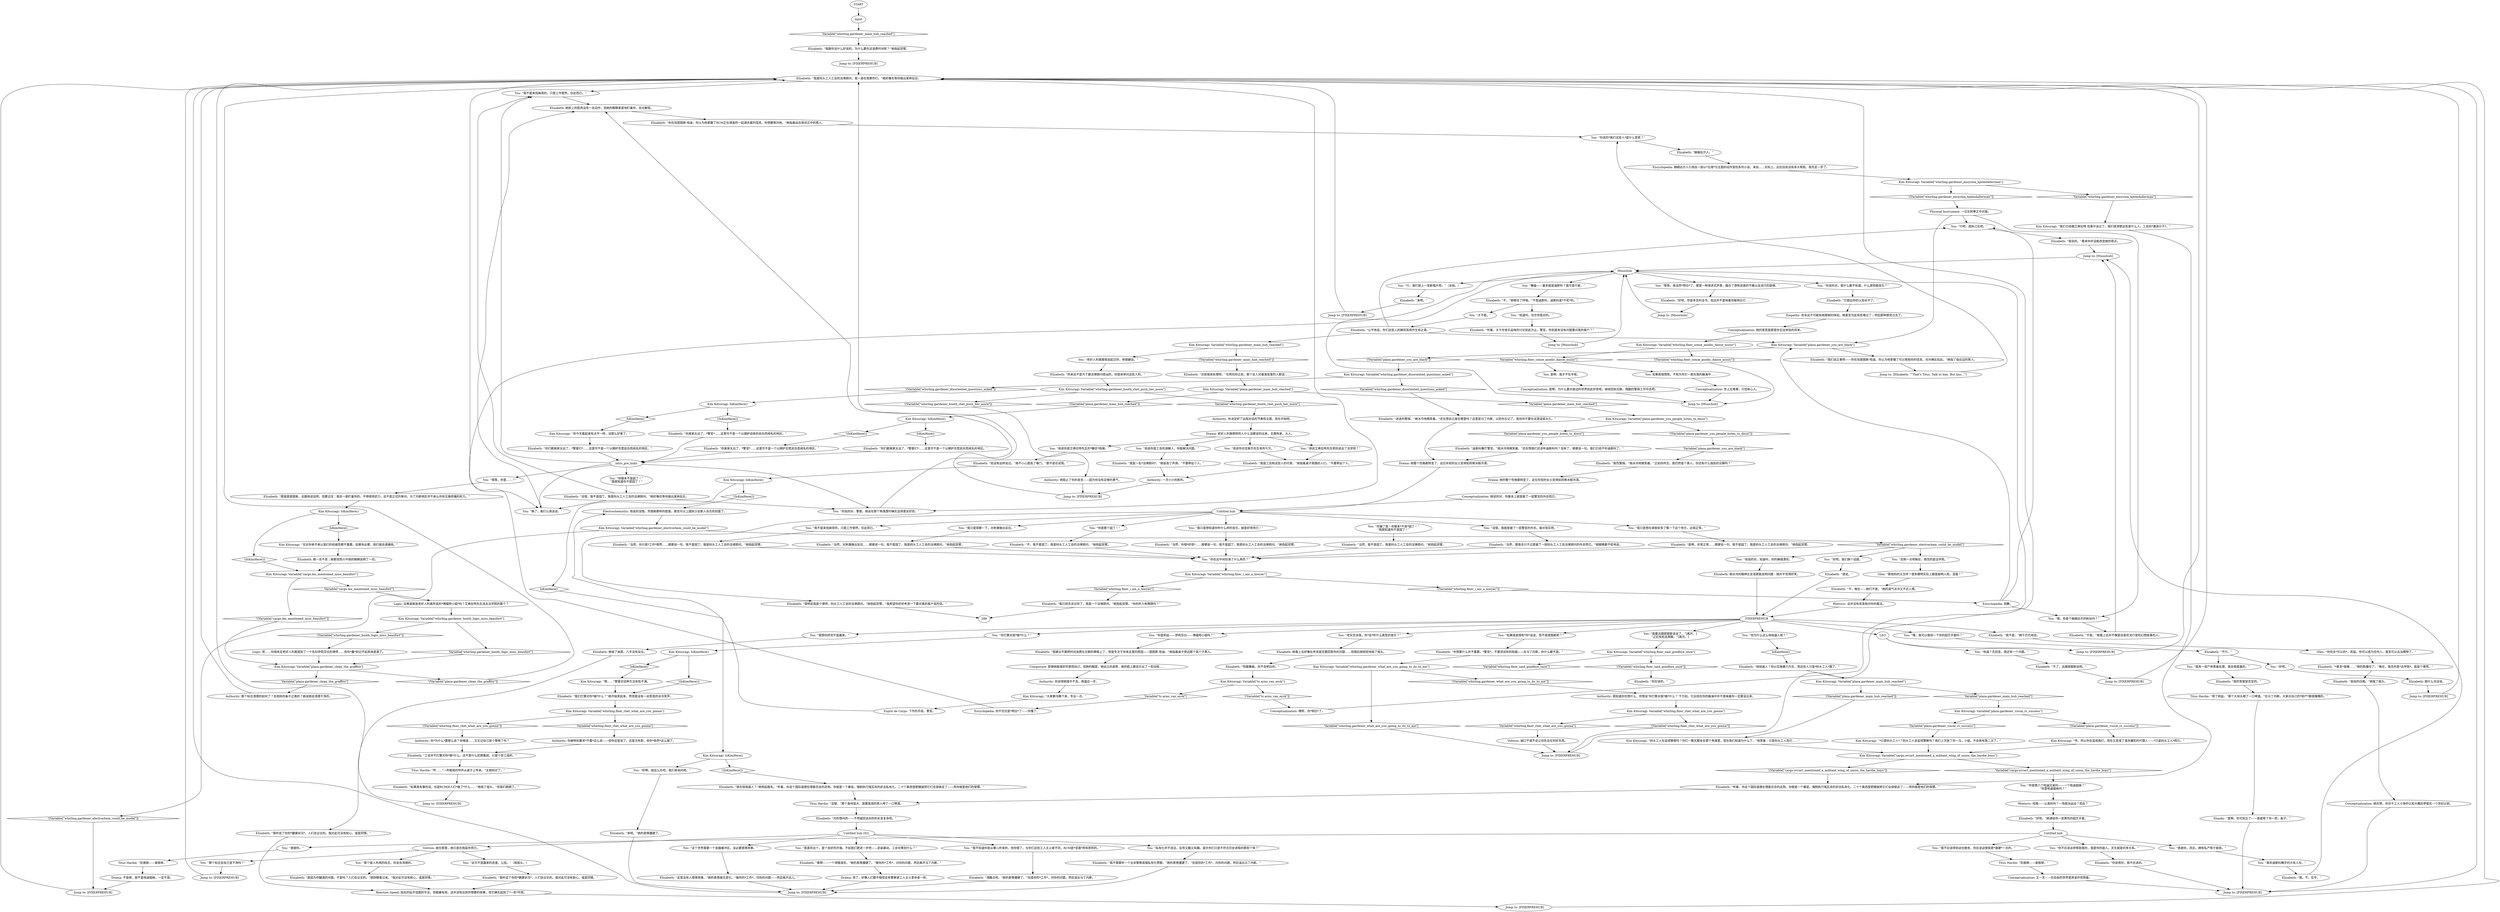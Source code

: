 # WHIRLING F1 / THE GARDENER MAIN
# The Gardener turns out to be a Union fixer. Slightly different model and portrait. Short *smug* dialogue directing you to Hardie, referencing last dialogue.
# ==================================================
digraph G {
	  0 [label="START"];
	  1 [label="input"];
	  2 [label="Kim Kitsuragi: Variable[\"plaza.gardener_main_hub_reached\"]"];
	  3 [label="Variable[\"plaza.gardener_main_hub_reached\"]", shape=diamond];
	  4 [label="!(Variable[\"plaza.gardener_main_hub_reached\"])", shape=diamond];
	  5 [label="Jump to: [FIXERPREHUB]"];
	  6 [label="You: 如果我很想呢，不知为何它一直在我的脑海中……"];
	  7 [label="Jump to: [Elizabeth: \"\"That's Titus. Talk to him. But kno...\"]"];
	  8 [label="Elizabeth: “当然，那我也只不过是披了一层码头工人工会法律顾问的外衣而已。”她眼睛都不眨地说。"];
	  9 [label="You: “他说艾弗拉特先生把你送去了法学院？”"];
	  10 [label="You: “他说你是艾弗拉特先生的*糖衣*炮弹。”"];
	  11 [label="Authority: 那个标志清理的如何了？去他妈的条子之类的？她说她会清理干净的。"];
	  12 [label="Kim Kitsuragi: “*只是码头工人*？码头工人会监视警察吗？我们上次放了你一马，小姐。不会再有第二次了。”"];
	  13 [label="Kim Kitsuragi: Variable[\"whirling.fixer_i_am_a_lawyer\"]"];
	  14 [label="Variable[\"whirling.fixer_i_am_a_lawyer\"]", shape=diamond];
	  15 [label="!(Variable[\"whirling.fixer_i_am_a_lawyer\"])", shape=diamond];
	  16 [label="Jump to: [FIXERPREHUB]"];
	  17 [label="Titus Hardie: “别谢她——谢我呀。”"];
	  18 [label="Elizabeth: “不，格伦——她们不是。”她的语气冰冷又不近人情。"];
	  19 [label="Elizabeth: “迷途的警探。”她冰冷地微笑着。“还在想自己身在哪里吗？这里是马丁内斯，以防你忘记了。我劝你不要在这里逗留太久。”"];
	  20 [label="You: “等等，你是……？”"];
	  21 [label="You: “你打算对我*做*什么？”"];
	  22 [label="Kim Kitsuragi: “嗯……”警督对这种方法有些不满。"];
	  23 [label="Elizabeth: “我建议不要把时间浪费在无聊的寒暄上了，而是专注于你来这里的原因——提图斯·哈迪，”她指着桌子旁边那个高个子男人。"];
	  24 [label="Jump to: [FIXERPREHUB]"];
	  25 [label="Jump to: [FIXERPREHUB]"];
	  26 [label="Kim Kitsuragi: Variable[\"whirling.gardener_what_are_you_going_to_do_to_me\"]"];
	  27 [label="Variable[\"whirling.gardener_what_are_you_going_to_do_to_me\"]", shape=diamond];
	  28 [label="!(Variable[\"whirling.gardener_what_are_you_going_to_do_to_me\"])", shape=diamond];
	  29 [label="Reaction Speed: 拙劣的扯开话题的手法，但粗暴有效。这并没有达到你想要的效果，但它确实起到了*一些*作用。"];
	  30 [label="You: “等等，我当然*明白*了。那是一种渐进式声景，融合了游牧民族的节奏以及流行的旋律。”"];
	  31 [label="Kim Kitsuragi: Variable[\"plaza.gardener_you_people_listen_to_disco\"]"];
	  32 [label="Variable[\"plaza.gardener_you_people_listen_to_disco\"]", shape=diamond];
	  33 [label="!(Variable[\"plaza.gardener_you_people_listen_to_disco\"])", shape=diamond];
	  34 [label="Elizabeth: “清醒点吧。”她的表情僵硬了。“完成你的*工作*，问你的问题，然后滚出马丁内斯。”"];
	  35 [label="Elizabeth: “听着，你这个国际道德伦理委员会的走狗。你就是一个暴徒，强制执行瑞瓦肖的非法私有化。二十个奥西登肥猪就把它们全部偷走了——而你就是他们的保镖。”"];
	  36 [label="Conceptualization: 她的意思是那是你无法体验的将来。"];
	  37 [label="Kim Kitsuragi: Variable[\"whirling.fixer_conze_anodic_dance_music\"]"];
	  38 [label="Variable[\"whirling.fixer_conze_anodic_dance_music\"]", shape=diamond];
	  39 [label="!(Variable[\"whirling.fixer_conze_anodic_dance_music\"])", shape=diamond];
	  40 [label="You: “我只是观察一下，对刺激做出反应。”"];
	  41 [label="You: “我只是想在调查前多了解一下这个地方，这很正常。”"];
	  42 [label="You: “这个世界需要一个金融缓冲区，没必要感情用事。”"];
	  43 [label="You: “好吧，我们换个话题。”"];
	  44 [label="Elizabeth: “你应该的。”"];
	  45 [label="Authority: 你*为什么*要那么说？你难道……又忘记自己是个警察了吗？"];
	  46 [label="Jump to: [FIXERPREHUB]"];
	  47 [label="You: “行吧，固执己见吧。”"];
	  48 [label="Conceptualization: 她说的对，你基本上就是披了一层警官的外衣而已。"];
	  49 [label="You: “你是那个园丁！”"];
	  50 [label="Authority: 你决定好了这段对话的节奏和主题，现在开始吧。"];
	  51 [label="Drama: 老好人利奥那样的人什么话都说的出来。无需拘束，大人。"];
	  52 [label="Kim Kitsuragi: IsKimHere()"];
	  53 [label="IsKimHere()", shape=diamond];
	  54 [label="!(IsKimHere())", shape=diamond];
	  55 [label="Encyclopedia: 赫姆达尔人引用自一部以*北境*为主题的动作冒险系列小说，来自……实际上，这在目前没有多大帮助。我先走一步了。"];
	  56 [label="Elizabeth: “来吧。”她的表情僵硬了。"];
	  57 [label="Authority: 我知道你在想什么，你想说‘你打算对我*做*什么？’千万别。它出现在你的脑海中并不意味着你一定要说出来。"];
	  58 [label="Jump to: [FIXERPREHUB]"];
	  59 [label="Kim Kitsuragi: Variable[\"whirling.fixer_said_goodbye_once\"]"];
	  60 [label="Variable[\"whirling.fixer_said_goodbye_once\"]", shape=diamond];
	  61 [label="!(Variable[\"whirling.fixer_said_goodbye_once\"])", shape=diamond];
	  62 [label="You: “你是莉兹——伊莉莎白——博福特小姐吗？”"];
	  63 [label="You: “你为什么这么咄咄逼人呢？”"];
	  64 [label="Kim Kitsuragi: “你今天看起来有点不一样，没那么好客了。”"];
	  65 [label="Glen: “那他妈的又怎样？很多模特实际上都是聪明人呢，混蛋！”"];
	  66 [label="You: “哦，你是个赫姆达尔的粉丝吗？”"];
	  67 [label="Elizabeth: “如果真有事的话，也是RCM对人们*做了*什么……”她摇了摇头。“但我们跑题了。”"];
	  68 [label="Kim Kitsuragi: “哼。所以你在监视我们，现在又变成了谋杀嫌犯的代理人——*只是码头工人*而已。”"];
	  69 [label="Elizabeth: “我在咄咄逼人？”她扬起眉毛。“听着，你这个国际道德伦理委员会的走狗。你就是一个暴徒，强制执行瑞瓦肖的非法私有化。二十个奥西登肥猪就把它们全部偷走了——而你就是他们的保镖。”"];
	  70 [label="You: “这可不是赢家的态度，公民。”（摇摇头。）"];
	  71 [label="Kim Kitsuragi: IsKimHere()"];
	  72 [label="IsKimHere()", shape=diamond];
	  73 [label="!(IsKimHere())", shape=diamond];
	  74 [label="Elizabeth: “好吧。”她递给你一双黄色的园艺手套。"];
	  75 [label="You: “感谢你，同志。拥有私产等于偷窃。”"];
	  76 [label="Elizabeth: “你说得对，我不应该的。”"];
	  77 [label="Drama: 她的整个性格都转变了，这位年轻的女士变得如同寒冰般冷漠。"];
	  78 [label="Elizabeth: “迪斯科舞厅警官。”她冰冷地微笑着。“还在想我们还会听迪斯科吗？没有了，顺便说一句，我们已经不听迪斯科了。”"];
	  79 [label="Elizabeth: “交给我来处理吧。”在转向你之前，那个女人对着食堂里的人群说……"];
	  80 [label="Elizabeth: “工会并不打算对你*做*什么。这不是什么犯罪集团，只是个劳工组织。”"];
	  81 [label="Elizabeth: “我不需要听一个业余警察高唱私有化赞歌。”她的表情僵硬了。“完成你的*工作*，问你的问题，然后滚出马丁内斯。”"];
	  82 [label="Elizabeth: “你们都离家太远了，*警督们*……这里可不是一个以拥护志愿民兵而闻名的地区。”"];
	  83 [label="Elizabeth: ”当然，你很*好奇*……顺便说一句，我不是园丁。我是码头工人工会的法律顾问。”她抱起双臂。"];
	  84 [label="You: “他说你对克莱尔先生有所亏欠。”"];
	  85 [label="Volition: 缄口不语不会让你失去任何好东西。"];
	  86 [label="Kim Kitsuragi: Variable[\"whirling.gardener_encycloa_hjelmdallerman\"]"];
	  87 [label="Variable[\"whirling.gardener_encycloa_hjelmdallerman\"]", shape=diamond];
	  88 [label="!(Variable[\"whirling.gardener_encycloa_hjelmdallerman\"])", shape=diamond];
	  89 [label="You: “我想你终究不是赢家。”"];
	  90 [label="Untitled hub (02)"];
	  91 [label="Kim Kitsuragi: Variable[\"plaza.gardener_clean_the_graffito\"]"];
	  92 [label="Variable[\"plaza.gardener_clean_the_graffito\"]", shape=diamond];
	  93 [label="!(Variable[\"plaza.gardener_clean_the_graffito\"])", shape=diamond];
	  94 [label="Jump to: [FIXERPREHUB]"];
	  95 [label="Glen: “你完全*可以的*，莉兹。你可以成为任何人，甚至可以去当模特了。”"];
	  96 [label="Elizabeth: “好吧，你是本百科全书。但这并不意味着你能明白它……”"];
	  97 [label="Kim Kitsuragi: Variable[\"whirling.gardener_electrochem_could_be_model\"]"];
	  98 [label="Variable[\"whirling.gardener_electrochem_could_be_model\"]", shape=diamond];
	  99 [label="!(Variable[\"whirling.gardener_electrochem_could_be_model\"])", shape=diamond];
	  100 [label="Elizabeth: 她什么也没说。"];
	  101 [label="You: “我不应该得到这份施舍，你应该迫使我更*强硬*一点的。”"];
	  102 [label="You: “我不是来找麻烦的，只是工作使然，仅此而已。”"];
	  103 [label="Elizabeth: “你在找提图斯·哈迪，你认为他掌握了RCM正在调查的一起谋杀案的信息。你想要审问他。”她指着站在房间正中的男人。"];
	  104 [label="Elizabeth: “赫姆达尔人。”"];
	  105 [label="You: “没错，我就是披了一层警官的外衣。面对现实吧。”"];
	  106 [label="Elizabeth: “是啊，非常正常……顺便说一句，我不是园丁。我是码头工人工会的法律顾问。”她抱起双臂。"];
	  107 [label="Elizabeth: 她一言不发；她那双怒火中烧的眼睛说明了一切。"];
	  108 [label="You: “克制一点吧格伦，她念的是法学院。”"];
	  109 [label="Kim Kitsuragi: Variable[\"whirling.gardener_disoriented_questions_asked\"]"];
	  110 [label="Variable[\"whirling.gardener_disoriented_questions_asked\"]", shape=diamond];
	  111 [label="!(Variable[\"whirling.gardener_disoriented_questions_asked\"])", shape=diamond];
	  112 [label="Elizabeth: “他没有这样说过。”她不小心提高了嗓门。“那不是在说我。”"];
	  113 [label="Kim Kitsuragi: Variable[\"plaza.gardener_main_hub_reached\"]"];
	  114 [label="Variable[\"plaza.gardener_main_hub_reached\"]", shape=diamond];
	  115 [label="!(Variable[\"plaza.gardener_main_hub_reached\"])", shape=diamond];
	  116 [label="Kim Kitsuragi: “码头工人在监视警察吗？你们一整天都坐在那个角落里。现在我们知道为什么了。”他笑着：只是码头工人而已……”"];
	  117 [label="You: “私有化并不违法，反而又酷又有趣。或许你们只是不符合历史进程的那些个体？”"];
	  118 [label="You: “他说的对。知道吗，你的确很漂亮。”"];
	  119 [label="Elizabeth: “不行。”"];
	  120 [label="You: “谢谢你。”"];
	  121 [label="You: “老实告诉我，你*会*听什么类型的音乐？”"];
	  122 [label="Musichub"];
	  123 [label="You: “舞曲——基本就是迪斯科？我可是行家。”"];
	  124 [label="Elizabeth: “你离家太远了，*警官*……这里可不是一个以拥护志愿民兵而闻名的地区。”"];
	  125 [label="Untitled hub"];
	  126 [label="You: “我不是来找麻烦的，只是工作使然，仅此而已。”"];
	  127 [label="Elizabeth: “我跟你没什么好说的。为什么要在这浪费时间呢？”她抱起双臂。"];
	  128 [label="Elizabeth: “我是工会和这些人的代表。”她指着桌子周围的人们。“不要牵扯个人。”"];
	  129 [label="Authority: 你被特别要求*不要*这么说——但你还是说了。这是次失职，但你*依然*这么做了。"];
	  130 [label="You: “我不知道你是从哪儿听来的，但你错了。与你们这些工人主义者不同，RCM是*坚强*而有原则的。”"];
	  131 [label="Elizabeth: “看啊——一个滑稽演员。”她的表情僵硬了。“做你的*工作*，问你的问题，然后离开马丁内斯。”"];
	  132 [label="You: “我有一具尸体等着处理，我会很感激的。”"];
	  133 [label="Jump to: [FIXERPREHUB]"];
	  134 [label="Elizabeth: “你们都离家太远了，*警督们*……这里可不是一个以拥护志愿民兵而闻名的地区。”"];
	  135 [label="Drama: 她整个性格都转变了，这位年轻的女士变得如同寒冰般冷漠。"];
	  136 [label="You: “你说的对，警督。她坐在那个角落里时确实显得更友好些。”"];
	  137 [label="You: “行，我们放上一张新唱片吧。”（总结。）"];
	  138 [label="You: “我只是想知道你听什么样的音乐，就是好奇而已！”"];
	  139 [label="Kim Kitsuragi: “无论你承不承认我们的权威性都不重要。如果有必要，我们就会逮捕他。”"];
	  140 [label="Titus Hardie: “哼……”一声粗哑的哼声从桌子上传来。“太他妈对了。”"];
	  141 [label="Elizabeth: “*甚至*是模……”她的脸僵住了。“格伦，我念的是*法学院*，我是个律师。”"];
	  142 [label="Authority: 她阻止了你的发言——因为你没有足够的勇气。"];
	  143 [label="Physical Instrument: 一记左刺拳正中对面。"];
	  144 [label="Elizabeth: “公平地说，你们这些人的确将其视作生命之源。”"];
	  145 [label="You: “够了。我们认真谈谈。”"];
	  146 [label="Jump to: [FIXERPREHUB]"];
	  147 [label="Elizabeth: “你想要什么并不重要，*警官*。不要测试你的权威——在马丁内斯，你什么都不是。”"];
	  148 [label="Jump to: [FIXERPREHUB]"];
	  149 [label="You: “他说你是工会的调解人，你能解决问题。”"];
	  150 [label="Kim Kitsuragi: Variable[\"plaza.gardener_viscal_rc_success\"]"];
	  151 [label="Variable[\"plaza.gardener_viscal_rc_success\"]", shape=diamond];
	  152 [label="!(Variable[\"plaza.gardener_viscal_rc_success\"])", shape=diamond];
	  153 [label="Elizabeth: “肤色警探。”她冰冷地微笑着。“正如你所见，我仍然是个黑人。你还有什么独到的见解吗？”"];
	  154 [label="Elizabeth: 她脸上的肌肉没有一丝动作，但她的眼睛紧紧地盯着你，目光敏锐。"];
	  155 [label="Elizabeth: “它超出你的认知水平了。”"];
	  156 [label="You: “才不是。”"];
	  157 [label="Elizabeth: “听着，关于你音乐品味的讨论到此为止，警官。你到底有没有问题要问我的客户？”"];
	  158 [label="Elizabeth: “我。不。在乎。”"];
	  159 [label="Conceptualization: 世上无难事，只怕有心人。"];
	  160 [label="You: “你根本不是园丁！”\n“我就知道你不是园丁！”"];
	  161 [label="Esprit de Corps: 下作的手段，警官。"];
	  162 [label="Titus Hardie: “没错，”那个身材高大、肩膀宽阔的男人呷了一口啤酒。"];
	  163 [label="Elizabeth: 她耸了耸肩，几乎没有反应。"];
	  164 [label="Conceptualization: 又一天——在自由的世界里奔波并煎熬着。"];
	  165 [label="You: “你说的对，我什么都不知道。什么是阳极音乐？”"];
	  166 [label="Elizabeth: “来吧。”"];
	  167 [label="You: “知道吗，也许你是对的。”"];
	  168 [label="Elizabeth: “我会的。”看来你并没能改变她的观点。"];
	  169 [label="You: 是啊，我才不在乎呢。"];
	  170 [label="Kim Kitsuragi: Variable[\"cargo.leo_mentioned_miss_beaufort\"]"];
	  171 [label="Variable[\"cargo.leo_mentioned_miss_beaufort\"]", shape=diamond];
	  172 [label="!(Variable[\"cargo.leo_mentioned_miss_beaufort\"])", shape=diamond];
	  173 [label="Kim Kitsuragi: Variable[\"tc.arno_van_eyck\"]"];
	  174 [label="Variable[\"tc.arno_van_eyck\"]", shape=diamond];
	  175 [label="!(Variable[\"tc.arno_van_eyck\"])", shape=diamond];
	  176 [label="Jump to: [Musichub]"];
	  177 [label="Elizabeth: “问你想问的——不然就回去向你的长官复命吧。”"];
	  178 [label="You: “那个骇人听闻的标志，你说会清理的。"];
	  179 [label="Titus Hardie: “得了莉兹。”那个大块头喝了一口啤酒。“在马丁内斯，大家对自己的*财产*都很慷慨的。”"];
	  180 [label="Kim Kitsuragi: Variable[\"whirling.gardener_booth_logic_miss_beaufort\"]"];
	  181 [label="Variable[\"whirling.gardener_booth_logic_miss_beaufort\"]", shape=diamond];
	  182 [label="!(Variable[\"whirling.gardener_booth_logic_miss_beaufort\"])", shape=diamond];
	  183 [label="You: “如果我是想和*你*谈谈，而不是提图斯呢？”"];
	  184 [label="Composure: 即便她能很好的掌控自己，但她的眼底，她站立的姿势，她的脸上都显示出了一些动摇……"];
	  185 [label="Elizabeth: “当然，我不是园丁。我是码头工人工会的法律顾问。”她抱起双臂。"];
	  186 [label="Elizabeth: “当然，你只是*工作*使然……顺便说一句，我不是园丁。我是码头工人工会的法律顾问。”她抱起双臂。"];
	  187 [label="You: “哈迪？先别急，我还有一个问题。”"];
	  188 [label="Jump to: [FIXERPREHUB]"];
	  189 [label="Kim Kitsuragi: Variable[\"whirling.gardener_booth_rhet_push_her_more\"]"];
	  190 [label="Variable[\"whirling.gardener_booth_rhet_push_her_more\"]", shape=diamond];
	  191 [label="!(Variable[\"whirling.gardener_booth_rhet_push_her_more\"])", shape=diamond];
	  192 [label="Encyclopedia: 你不仅仅是*明白*了——你懂了。"];
	  193 [label="Jump to: [Musichub]"];
	  194 [label="Elizabeth: 她冰冷的眼神比言语更能说明问题：她并不觉得好笑。"];
	  195 [label="Elizabeth: “阳极舞曲，你不会明白的。”"];
	  196 [label="Conceptualization: 她在想，你对于工人斗争的认知大概还停留在一个世纪以前。"];
	  197 [label="Empathy: 你永远不可能有她那般的体验。她甚至为此有些难过了；然后那种感觉过去了。"];
	  198 [label="Elizabeth: “你离家太远了，*警官*……这里可不是一个以拥护自称的民兵而闻名的地区。”"];
	  199 [label="Kim Kitsuragi: IsKimHere()"];
	  200 [label="IsKimHere()", shape=diamond];
	  201 [label="!(IsKimHere())", shape=diamond];
	  202 [label="Elizabeth: “你来这不是为了跟法律顾问搭讪的，你是来审问这些人的。”"];
	  203 [label="Elizabeth: “我是一名*法律顾问*，”她拔高了声调，“不要牵扯个人。”"];
	  204 [label="Jump to: [Musichub]"];
	  205 [label="Kim Kitsuragi: Variable[\"cargo.evrart_mentioned_a_militant_wing_of_union_the_hardie_boys\"]"];
	  206 [label="Variable[\"cargo.evrart_mentioned_a_militant_wing_of_union_the_hardie_boys\"]", shape=diamond];
	  207 [label="!(Variable[\"cargo.evrart_mentioned_a_militant_wing_of_union_the_hardie_boys\"])", shape=diamond];
	  208 [label="Elizabeth: “我听说了你的*健康状况*，人们会议论的。我对此可没有耐心，或是同情。”"];
	  209 [label="You: “好吧。”"];
	  210 [label="Untitled hub"];
	  211 [label="Logic: 呃……你很肯定老好人利奥提到了一个名叫伊莉莎白的律师……但你*蠢*到记不起具体是谁了。"];
	  212 [label="Authority: 一次小小的胜利。"];
	  213 [label="Elizabeth: “咄咄逼人？你以实施暴力为生，而这些人只是*码头工人*罢了。”"];
	  214 [label="Conceptualization: 是啊，为什么要对身边的世界如此好奇呢。继续回到无聊，残酷的警探工作中去吧。"];
	  215 [label="You: “那个标志会自己变干净吗？”"];
	  216 [label="Elizabeth: “请说。”"];
	  217 [label="You: “嘿，我可以借用一下你的园艺手套吗？”"];
	  218 [label="Elizabeth: “我的答案是否定的。”"];
	  219 [label="Titus Hardie: “别谢她——谢我呀。”"];
	  220 [label="You: “我要去跟提图斯谈谈了。”[离开。]\n“之后有机会再聊。”[离开。]"];
	  221 [label="Elizabeth: “我们打算对你*做*什么？”她开始笑起来，然而是没有一丝笑意的冰冷笑声。"];
	  222 [label="Elizabeth: 她看上去好像在考虑是否要回答你的问题……但随后她轻轻地摇了摇头。"];
	  223 [label="Kim Kitsuragi: IsKimHere()"];
	  224 [label="IsKimHere()", shape=diamond];
	  225 [label="!(IsKimHere())", shape=diamond];
	  226 [label="Kim Kitsuragi: IsKimHere()"];
	  227 [label="IsKimHere()", shape=diamond];
	  228 [label="!(IsKimHere())", shape=diamond];
	  229 [label="Elizabeth: “当然，对刺激做出反应……顺便说一句，我不是园丁。我是码头工人工会的法律顾问。”她抱起双臂。"];
	  230 [label="Elizabeth: “我已经告诉过你了，我是一个法律顾问。”她抱起双臂。“你的听力有障碍吗？”"];
	  231 [label="Logic: 这难道就是老好人利奥所说的*博福特小姐*吗？艾弗拉特先生送去法学院的那个？"];
	  232 [label="Elizabeth: “不了，去跟提图斯说吧。”"];
	  233 [label="You: “我喜欢这个，是个良好的开端。不如我们更进一步吧——武装暴动。工会在策划什么？”"];
	  234 [label="Elizabeth: “是因为你酗酒的问题，不是吗？人们会议论的。”她斜眼看过来。“我对此可没有耐心，或是同情。”"];
	  235 [label="You: “你不应该这样帮助我的，我是你的敌人。天生就是抗争关系。”"];
	  236 [label="Rhetoric: 这并没有改变她对你的看法。"];
	  237 [label="Authority: 你说得她措手不及，再逼近一步。"];
	  238 [label="Elizabeth: “不，”她稳住了呼吸。“不是迪斯科，迪斯科是*不死*的。”"];
	  239 [label="intro_pre_hubz"];
	  240 [label="Elizabeth: “不，我不是园丁。我是码头工人工会的法律顾问。”她抱起双臂。"];
	  241 [label="Elizabeth: “没错，我不是园丁。我是码头工人工会的法律顾问。”她好像在等你做出某种反应。"];
	  242 [label="Kim Kitsuragi: Variable[\"whirling.fixer_rhet_what_are_you_gonna\"]"];
	  243 [label="Variable[\"whirling.fixer_rhet_what_are_you_gonna\"]", shape=diamond];
	  244 [label="!(Variable[\"whirling.fixer_rhet_what_are_you_gonna\"])", shape=diamond];
	  245 [label="Conceptualization: 噢耶，你*明白*了。"];
	  246 [label="Elizabeth: “不是。”她看上去并不像是会喜欢流行冒险幻想故事的人。"];
	  247 [label="Kim Kitsuragi: Variable[\"whirling.fixer_rhet_what_are_you_gonna\"]"];
	  248 [label="Variable[\"whirling.fixer_rhet_what_are_you_gonna\"]", shape=diamond];
	  249 [label="!(Variable[\"whirling.fixer_rhet_what_are_you_gonna\"])", shape=diamond];
	  250 [label="Elizabeth: “这里没有人感情用事。”她的表情毫无变化。“做你的*工作*，问你的问题——然后离开这儿。”"];
	  251 [label="Drama: 怪了，好像人们都不相信会有警察是工人主义革命者一样。"];
	  252 [label="Jump to: [Musichub]"];
	  253 [label="You: “你骗了我！你根本*不是*园丁！”\n“我就知道你不是园丁！”"];
	  254 [label="Elizabeth: “很明显我是个律师，码头工人工会的法律顾问。”她抱起双臂。“我希望你好好考虑一下要对我的客户说的话。”"];
	  255 [label="Encyclopedia: 抱歉。"];
	  256 [label="Kim Kitsuragi: “我们已经跟艾弗拉特·克莱尔谈过了。我们很清楚这些是什么人，工会的*激进分子*。”"];
	  257 [label="You: “你是第八个哈迪兄弟吗——一个哈迪姐妹？”\n“你是哈迪姐妹吗？”"];
	  258 [label="Elizabeth: “我不是，”她干巴巴地说。"];
	  259 [label="Rhetoric: 哇哦——认真的吗？一场政治运动？现在？"];
	  260 [label="Shanky: “是啊，你可别忘了——是提帮了你一把，条子。”"];
	  261 [label="Drama: 不是她，她不是哈迪姐妹，一定不是。"];
	  262 [label="FIXERPREHUB"];
	  263 [label="Elizabeth: “我是码头工人工会的法律顾问，我一直在观察你们。”她好像在等你做出某种反应。"];
	  264 [label="Elizabeth: “那就是提图斯，去跟他说话吧。但要记住：我会一直盯着你的。不得使用武力，这不是正式的审问。马丁内斯地区并不承认你有实施抓捕的权力。”"];
	  265 [label="You: “你说的*我们这些人*是什么意思？”"];
	  266 [label="Kim Kitsuragi: Variable[\"whirling.gardener_main_hub_reached\"]"];
	  267 [label="Variable[\"whirling.gardener_main_hub_reached\"]", shape=diamond];
	  268 [label="!(Variable[\"whirling.gardener_main_hub_reached\"])", shape=diamond];
	  269 [label="You: “老好人利奥跟我说起过你，他很健谈。”"];
	  270 [label="Jump to: [FIXERPREHUB]"];
	  271 [label="Electrochemistry: 他说的没错，凭借她那样的脸蛋，甚至可以上国际少女新人杂志的封面了。"];
	  272 [label="Elizabeth: “低俗的白痴。”她摇了摇头。"];
	  273 [label="You: “喜欢迪斯科舞步的大有人在。”"];
	  274 [label="Kim Kitsuragi: Variable[\"plaza.gardener_you_are_black\"]"];
	  275 [label="Variable[\"plaza.gardener_you_are_black\"]", shape=diamond];
	  276 [label="!(Variable[\"plaza.gardener_you_are_black\"])", shape=diamond];
	  277 [label="Elizabeth: “我们说正事吧——你在找提图斯·哈迪。你认为他掌握了可以帮助你的信息。也许确实如此。”她指了指右边的男人。"];
	  278 [label="You: “你在这中间扮演了什么角色？”"];
	  279 [label="LEO"];
	  280 [label="Kim Kitsuragi: “大家都冷静下来，专业一点。”"];
	  281 [label="Kim Kitsuragi: IsKimHere()"];
	  282 [label="IsKimHere()", shape=diamond];
	  283 [label="!(IsKimHere())", shape=diamond];
	  284 [label="You: “好啊，就这么办吧。我们来询问吧。”"];
	  285 [label="Volition: 就在那里，她只是在拖延你而已。"];
	  286 [label="Elizabeth: “我听说了你的*健康状况*，人们会议论的。我对此可没有耐心，或是同情。”"];
	  287 [label="Jump to: [FIXERPREHUB]"];
	  0 -> 1
	  1 -> 267
	  2 -> 3
	  2 -> 4
	  3 -> 31
	  4 -> 223
	  5 -> 263
	  6 -> 159
	  7 -> 265
	  8 -> 278
	  9 -> 128
	  10 -> 112
	  11 -> 263
	  12 -> 205
	  13 -> 14
	  13 -> 15
	  14 -> 230
	  15 -> 255
	  16 -> 263
	  17 -> 261
	  18 -> 236
	  19 -> 135
	  20 -> 264
	  21 -> 71
	  22 -> 221
	  23 -> 184
	  24 -> 263
	  25 -> 263
	  26 -> 27
	  26 -> 28
	  27 -> 46
	  28 -> 57
	  29 -> 94
	  30 -> 96
	  31 -> 32
	  31 -> 33
	  32 -> 78
	  33 -> 275
	  34 -> 5
	  35 -> 162
	  36 -> 37
	  37 -> 38
	  37 -> 39
	  38 -> 169
	  38 -> 6
	  39 -> 193
	  40 -> 229
	  41 -> 106
	  42 -> 250
	  43 -> 216
	  45 -> 80
	  46 -> 263
	  47 -> 168
	  48 -> 125
	  49 -> 240
	  50 -> 51
	  51 -> 9
	  51 -> 10
	  51 -> 84
	  51 -> 149
	  52 -> 53
	  52 -> 54
	  53 -> 281
	  54 -> 271
	  55 -> 86
	  56 -> 5
	  57 -> 242
	  58 -> 263
	  59 -> 60
	  59 -> 61
	  61 -> 44
	  62 -> 23
	  63 -> 282
	  64 -> 82
	  65 -> 18
	  66 -> 246
	  67 -> 16
	  68 -> 205
	  69 -> 162
	  70 -> 208
	  71 -> 72
	  71 -> 73
	  72 -> 22
	  73 -> 221
	  74 -> 210
	  75 -> 273
	  76 -> 133
	  77 -> 48
	  78 -> 135
	  79 -> 2
	  80 -> 140
	  81 -> 5
	  82 -> 239
	  83 -> 278
	  84 -> 128
	  85 -> 46
	  86 -> 88
	  86 -> 87
	  87 -> 256
	  88 -> 143
	  89 -> 163
	  90 -> 130
	  90 -> 233
	  90 -> 42
	  90 -> 117
	  90 -> 285
	  91 -> 92
	  91 -> 93
	  92 -> 11
	  93 -> 263
	  94 -> 263
	  95 -> 141
	  96 -> 252
	  97 -> 98
	  97 -> 99
	  98 -> 43
	  98 -> 108
	  98 -> 118
	  99 -> 146
	  100 -> 58
	  101 -> 219
	  102 -> 154
	  103 -> 265
	  104 -> 55
	  105 -> 8
	  106 -> 278
	  107 -> 170
	  108 -> 65
	  109 -> 110
	  109 -> 111
	  110 -> 19
	  111 -> 226
	  112 -> 52
	  113 -> 114
	  113 -> 115
	  114 -> 150
	  115 -> 116
	  116 -> 205
	  117 -> 81
	  118 -> 194
	  119 -> 209
	  119 -> 132
	  120 -> 17
	  121 -> 222
	  122 -> 137
	  122 -> 123
	  122 -> 165
	  122 -> 30
	  123 -> 238
	  124 -> 239
	  125 -> 40
	  125 -> 41
	  125 -> 138
	  125 -> 105
	  125 -> 49
	  125 -> 126
	  125 -> 254
	  126 -> 186
	  127 -> 25
	  128 -> 212
	  129 -> 80
	  130 -> 34
	  131 -> 251
	  132 -> 218
	  133 -> 263
	  134 -> 239
	  135 -> 125
	  136 -> 154
	  137 -> 166
	  138 -> 83
	  139 -> 107
	  140 -> 67
	  141 -> 272
	  142 -> 148
	  143 -> 274
	  143 -> 66
	  143 -> 47
	  144 -> 266
	  144 -> 274
	  144 -> 47
	  145 -> 154
	  146 -> 263
	  147 -> 26
	  148 -> 263
	  149 -> 203
	  150 -> 152
	  150 -> 151
	  151 -> 12
	  152 -> 68
	  153 -> 77
	  154 -> 103
	  155 -> 197
	  156 -> 144
	  157 -> 176
	  158 -> 204
	  159 -> 193
	  160 -> 241
	  161 -> 271
	  162 -> 177
	  163 -> 286
	  164 -> 133
	  165 -> 155
	  166 -> 24
	  167 -> 157
	  168 -> 204
	  169 -> 214
	  170 -> 171
	  170 -> 172
	  171 -> 231
	  172 -> 91
	  173 -> 174
	  173 -> 175
	  174 -> 192
	  175 -> 245
	  176 -> 122
	  177 -> 90
	  178 -> 234
	  179 -> 260
	  180 -> 181
	  180 -> 182
	  181 -> 91
	  182 -> 211
	  183 -> 147
	  184 -> 237
	  185 -> 278
	  186 -> 278
	  187 -> 232
	  188 -> 263
	  189 -> 190
	  189 -> 191
	  190 -> 50
	  191 -> 142
	  192 -> 122
	  193 -> 122
	  194 -> 262
	  195 -> 173
	  196 -> 133
	  197 -> 36
	  198 -> 239
	  199 -> 200
	  199 -> 201
	  200 -> 139
	  201 -> 170
	  202 -> 189
	  203 -> 212
	  204 -> 122
	  205 -> 206
	  205 -> 207
	  206 -> 257
	  207 -> 35
	  208 -> 29
	  209 -> 100
	  210 -> 120
	  210 -> 75
	  210 -> 101
	  210 -> 235
	  211 -> 91
	  212 -> 148
	  213 -> 113
	  214 -> 193
	  215 -> 287
	  216 -> 262
	  217 -> 119
	  218 -> 179
	  219 -> 164
	  220 -> 59
	  221 -> 247
	  222 -> 195
	  223 -> 224
	  223 -> 225
	  224 -> 134
	  225 -> 124
	  226 -> 227
	  226 -> 228
	  227 -> 64
	  228 -> 198
	  229 -> 278
	  230 -> 288
	  231 -> 180
	  232 -> 188
	  233 -> 131
	  234 -> 29
	  235 -> 76
	  236 -> 262
	  237 -> 280
	  238 -> 156
	  238 -> 167
	  239 -> 160
	  239 -> 102
	  239 -> 136
	  239 -> 145
	  239 -> 20
	  240 -> 278
	  241 -> 136
	  241 -> 145
	  241 -> 102
	  242 -> 243
	  242 -> 244
	  243 -> 85
	  244 -> 46
	  245 -> 122
	  246 -> 204
	  247 -> 248
	  247 -> 249
	  248 -> 129
	  249 -> 45
	  250 -> 5
	  251 -> 5
	  252 -> 122
	  253 -> 185
	  254 -> 288
	  255 -> 274
	  255 -> 66
	  255 -> 47
	  256 -> 35
	  257 -> 259
	  258 -> 95
	  259 -> 74
	  260 -> 133
	  261 -> 146
	  262 -> 121
	  262 -> 258
	  262 -> 217
	  262 -> 183
	  262 -> 21
	  262 -> 279
	  262 -> 89
	  262 -> 220
	  262 -> 62
	  262 -> 63
	  263 -> 136
	  263 -> 145
	  263 -> 102
	  264 -> 199
	  265 -> 104
	  266 -> 268
	  266 -> 269
	  267 -> 127
	  268 -> 79
	  269 -> 202
	  270 -> 263
	  271 -> 97
	  272 -> 196
	  273 -> 158
	  274 -> 276
	  274 -> 277
	  275 -> 153
	  276 -> 109
	  277 -> 7
	  278 -> 13
	  279 -> 187
	  279 -> 270
	  280 -> 161
	  281 -> 283
	  281 -> 284
	  282 -> 213
	  283 -> 69
	  284 -> 56
	  285 -> 178
	  285 -> 70
	  285 -> 215
	  286 -> 29
	  287 -> 263
}

